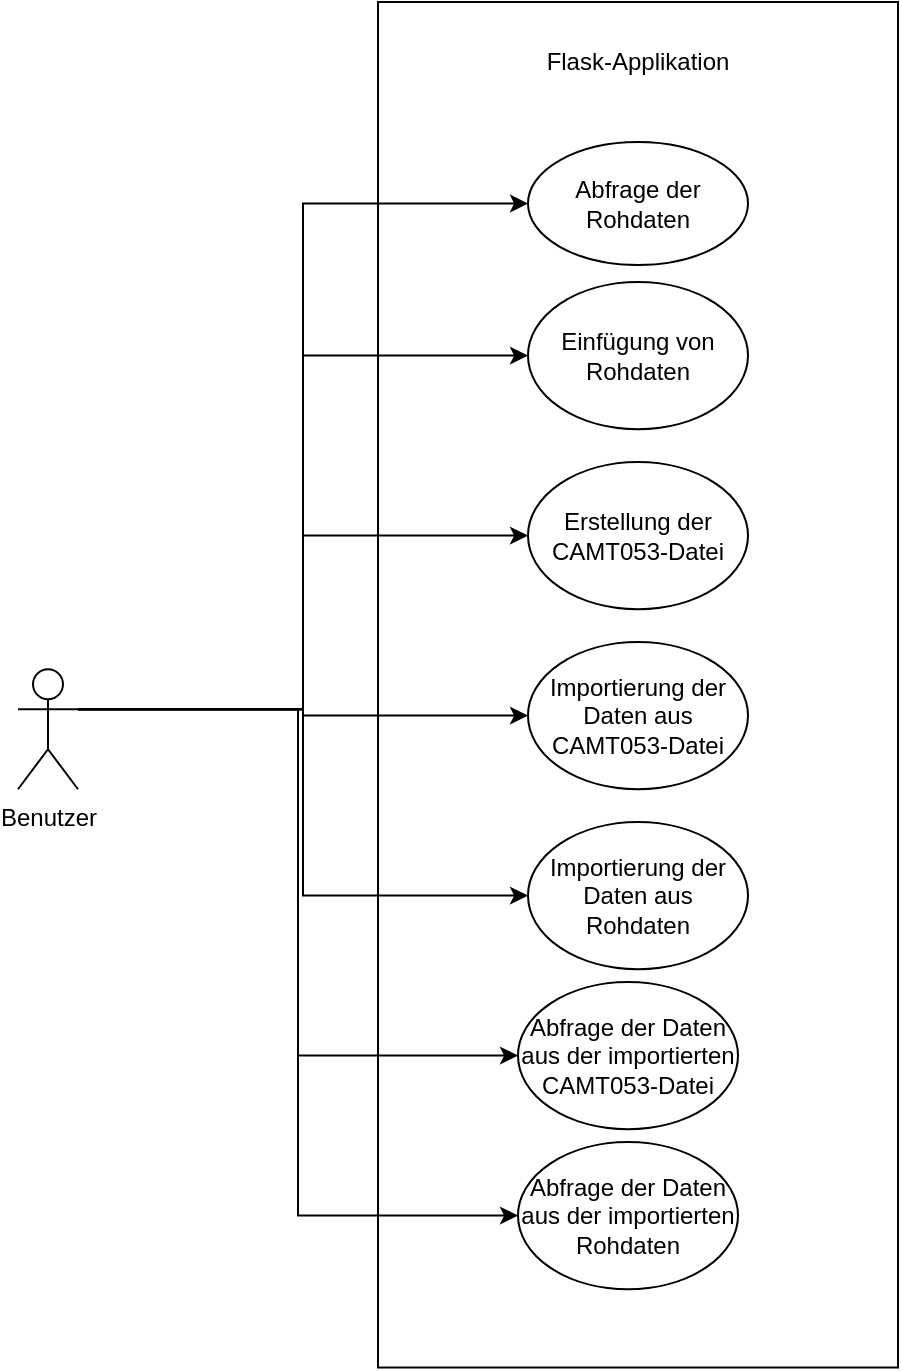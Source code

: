 <mxfile version="21.2.9" type="github">
  <diagram id="lBMWa9uyf9dHduqDXFlB" name="Seite-1">
    <mxGraphModel dx="1221" dy="695" grid="1" gridSize="10" guides="1" tooltips="1" connect="1" arrows="1" fold="1" page="1" pageScale="1" pageWidth="827" pageHeight="1169" math="0" shadow="0">
      <root>
        <mxCell id="0" />
        <mxCell id="1" parent="0" />
        <mxCell id="_1GSaqV042yr8uf1ESIo-6" value="" style="whiteSpace=wrap;html=1;" vertex="1" parent="1">
          <mxGeometry x="260" y="50" width="260" height="682.76" as="geometry" />
        </mxCell>
        <mxCell id="_1GSaqV042yr8uf1ESIo-17" style="edgeStyle=orthogonalEdgeStyle;rounded=0;orthogonalLoop=1;jettySize=auto;html=1;exitX=1;exitY=0.333;exitDx=0;exitDy=0;exitPerimeter=0;entryX=0;entryY=0.5;entryDx=0;entryDy=0;" edge="1" parent="1" source="_1GSaqV042yr8uf1ESIo-1" target="_1GSaqV042yr8uf1ESIo-8">
          <mxGeometry relative="1" as="geometry" />
        </mxCell>
        <mxCell id="_1GSaqV042yr8uf1ESIo-18" style="edgeStyle=orthogonalEdgeStyle;rounded=0;orthogonalLoop=1;jettySize=auto;html=1;exitX=1;exitY=0.333;exitDx=0;exitDy=0;exitPerimeter=0;entryX=0;entryY=0.5;entryDx=0;entryDy=0;" edge="1" parent="1" source="_1GSaqV042yr8uf1ESIo-1" target="_1GSaqV042yr8uf1ESIo-9">
          <mxGeometry relative="1" as="geometry" />
        </mxCell>
        <mxCell id="_1GSaqV042yr8uf1ESIo-19" style="edgeStyle=orthogonalEdgeStyle;rounded=0;orthogonalLoop=1;jettySize=auto;html=1;exitX=1;exitY=0.333;exitDx=0;exitDy=0;exitPerimeter=0;entryX=0;entryY=0.5;entryDx=0;entryDy=0;" edge="1" parent="1" source="_1GSaqV042yr8uf1ESIo-1" target="_1GSaqV042yr8uf1ESIo-10">
          <mxGeometry relative="1" as="geometry" />
        </mxCell>
        <mxCell id="_1GSaqV042yr8uf1ESIo-20" style="edgeStyle=orthogonalEdgeStyle;rounded=0;orthogonalLoop=1;jettySize=auto;html=1;exitX=1;exitY=0.333;exitDx=0;exitDy=0;exitPerimeter=0;entryX=0;entryY=0.5;entryDx=0;entryDy=0;" edge="1" parent="1" source="_1GSaqV042yr8uf1ESIo-1" target="_1GSaqV042yr8uf1ESIo-11">
          <mxGeometry relative="1" as="geometry" />
        </mxCell>
        <mxCell id="_1GSaqV042yr8uf1ESIo-21" style="edgeStyle=orthogonalEdgeStyle;rounded=0;orthogonalLoop=1;jettySize=auto;html=1;exitX=1;exitY=0.333;exitDx=0;exitDy=0;exitPerimeter=0;entryX=0;entryY=0.5;entryDx=0;entryDy=0;" edge="1" parent="1" source="_1GSaqV042yr8uf1ESIo-1" target="_1GSaqV042yr8uf1ESIo-12">
          <mxGeometry relative="1" as="geometry" />
        </mxCell>
        <mxCell id="_1GSaqV042yr8uf1ESIo-24" style="edgeStyle=orthogonalEdgeStyle;rounded=0;orthogonalLoop=1;jettySize=auto;html=1;exitX=1;exitY=0.333;exitDx=0;exitDy=0;exitPerimeter=0;entryX=0;entryY=0.5;entryDx=0;entryDy=0;" edge="1" parent="1" source="_1GSaqV042yr8uf1ESIo-1" target="_1GSaqV042yr8uf1ESIo-14">
          <mxGeometry relative="1" as="geometry" />
        </mxCell>
        <mxCell id="_1GSaqV042yr8uf1ESIo-25" style="edgeStyle=orthogonalEdgeStyle;rounded=0;orthogonalLoop=1;jettySize=auto;html=1;exitX=1;exitY=0.333;exitDx=0;exitDy=0;exitPerimeter=0;entryX=0;entryY=0.5;entryDx=0;entryDy=0;" edge="1" parent="1" source="_1GSaqV042yr8uf1ESIo-1" target="_1GSaqV042yr8uf1ESIo-13">
          <mxGeometry relative="1" as="geometry" />
        </mxCell>
        <mxCell id="_1GSaqV042yr8uf1ESIo-1" value="Benutzer" style="shape=umlActor;verticalLabelPosition=bottom;verticalAlign=top;html=1;outlineConnect=0;" vertex="1" parent="1">
          <mxGeometry x="80" y="383.62" width="30" height="60" as="geometry" />
        </mxCell>
        <mxCell id="_1GSaqV042yr8uf1ESIo-7" value="Flask-Applikation" style="text;html=1;strokeColor=none;fillColor=none;align=center;verticalAlign=middle;whiteSpace=wrap;rounded=0;container=0;" vertex="1" parent="1">
          <mxGeometry x="325" y="60" width="130" height="40" as="geometry" />
        </mxCell>
        <mxCell id="_1GSaqV042yr8uf1ESIo-8" value="Abfrage der Rohdaten" style="ellipse;whiteSpace=wrap;html=1;aspect=fixed;" vertex="1" parent="1">
          <mxGeometry x="335" y="120" width="110" height="61.52" as="geometry" />
        </mxCell>
        <mxCell id="_1GSaqV042yr8uf1ESIo-9" value="Einfügung von Rohdaten" style="ellipse;whiteSpace=wrap;html=1;aspect=fixed;" vertex="1" parent="1">
          <mxGeometry x="335" y="190" width="110" height="73.62" as="geometry" />
        </mxCell>
        <mxCell id="_1GSaqV042yr8uf1ESIo-10" value="Erstellung der CAMT053-Datei" style="ellipse;whiteSpace=wrap;html=1;aspect=fixed;" vertex="1" parent="1">
          <mxGeometry x="335" y="280" width="110" height="73.62" as="geometry" />
        </mxCell>
        <mxCell id="_1GSaqV042yr8uf1ESIo-11" value="Importierung der Daten aus CAMT053-Datei" style="ellipse;whiteSpace=wrap;html=1;aspect=fixed;" vertex="1" parent="1">
          <mxGeometry x="335" y="370" width="110" height="73.62" as="geometry" />
        </mxCell>
        <mxCell id="_1GSaqV042yr8uf1ESIo-12" value="Importierung der Daten aus Rohdaten" style="ellipse;whiteSpace=wrap;html=1;aspect=fixed;" vertex="1" parent="1">
          <mxGeometry x="335" y="460" width="110" height="73.62" as="geometry" />
        </mxCell>
        <mxCell id="_1GSaqV042yr8uf1ESIo-13" value="Abfrage der Daten aus der importierten CAMT053-Datei" style="ellipse;whiteSpace=wrap;html=1;aspect=fixed;" vertex="1" parent="1">
          <mxGeometry x="330" y="540" width="110" height="73.62" as="geometry" />
        </mxCell>
        <mxCell id="_1GSaqV042yr8uf1ESIo-14" value="Abfrage der Daten aus der importierten Rohdaten" style="ellipse;whiteSpace=wrap;html=1;aspect=fixed;" vertex="1" parent="1">
          <mxGeometry x="330" y="620" width="110" height="73.62" as="geometry" />
        </mxCell>
      </root>
    </mxGraphModel>
  </diagram>
</mxfile>
